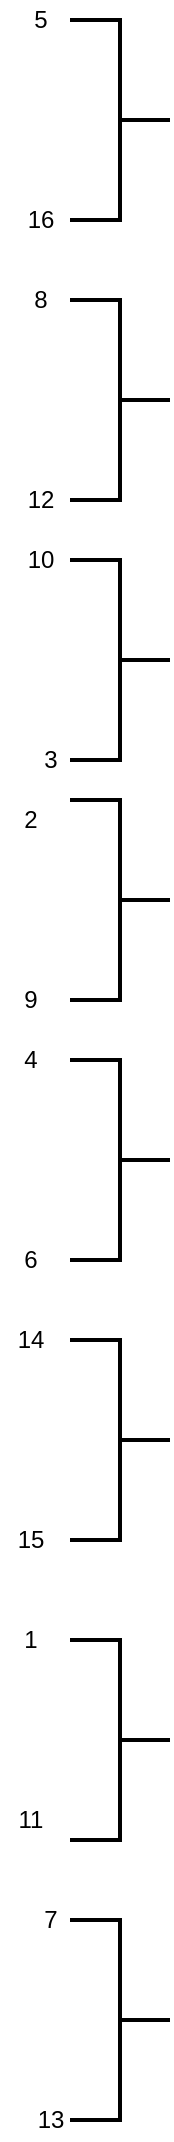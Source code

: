 <mxfile version="14.9.2" type="github">
  <diagram id="bdzbt-g8JPdHo-bGyaI7" name="Page-1">
    <mxGraphModel dx="868" dy="450" grid="1" gridSize="10" guides="1" tooltips="1" connect="1" arrows="1" fold="1" page="1" pageScale="1" pageWidth="827" pageHeight="1169" math="0" shadow="0">
      <root>
        <mxCell id="0" />
        <mxCell id="1" parent="0" />
        <mxCell id="OD_m54Y7WOQXO8dgCZ3U-2" value="" style="strokeWidth=2;html=1;shape=mxgraph.flowchart.annotation_2;align=left;labelPosition=right;pointerEvents=1;rotation=-180;" vertex="1" parent="1">
          <mxGeometry x="120" y="40" width="50" height="100" as="geometry" />
        </mxCell>
        <mxCell id="OD_m54Y7WOQXO8dgCZ3U-3" value="" style="strokeWidth=2;html=1;shape=mxgraph.flowchart.annotation_2;align=left;labelPosition=right;pointerEvents=1;rotation=-180;" vertex="1" parent="1">
          <mxGeometry x="120" y="180" width="50" height="100" as="geometry" />
        </mxCell>
        <mxCell id="OD_m54Y7WOQXO8dgCZ3U-4" value="" style="strokeWidth=2;html=1;shape=mxgraph.flowchart.annotation_2;align=left;labelPosition=right;pointerEvents=1;rotation=-180;" vertex="1" parent="1">
          <mxGeometry x="120" y="310" width="50" height="100" as="geometry" />
        </mxCell>
        <mxCell id="OD_m54Y7WOQXO8dgCZ3U-5" value="" style="strokeWidth=2;html=1;shape=mxgraph.flowchart.annotation_2;align=left;labelPosition=right;pointerEvents=1;rotation=-180;" vertex="1" parent="1">
          <mxGeometry x="120" y="430" width="50" height="100" as="geometry" />
        </mxCell>
        <mxCell id="OD_m54Y7WOQXO8dgCZ3U-6" value="" style="strokeWidth=2;html=1;shape=mxgraph.flowchart.annotation_2;align=left;labelPosition=right;pointerEvents=1;rotation=-180;" vertex="1" parent="1">
          <mxGeometry x="120" y="560" width="50" height="100" as="geometry" />
        </mxCell>
        <mxCell id="OD_m54Y7WOQXO8dgCZ3U-7" value="" style="strokeWidth=2;html=1;shape=mxgraph.flowchart.annotation_2;align=left;labelPosition=right;pointerEvents=1;rotation=-180;" vertex="1" parent="1">
          <mxGeometry x="120" y="700" width="50" height="100" as="geometry" />
        </mxCell>
        <mxCell id="OD_m54Y7WOQXO8dgCZ3U-8" value="5" style="text;html=1;align=center;verticalAlign=middle;resizable=0;points=[];autosize=1;strokeColor=none;" vertex="1" parent="1">
          <mxGeometry x="95" y="30" width="20" height="20" as="geometry" />
        </mxCell>
        <mxCell id="OD_m54Y7WOQXO8dgCZ3U-9" value="16" style="text;html=1;align=center;verticalAlign=middle;resizable=0;points=[];autosize=1;strokeColor=none;" vertex="1" parent="1">
          <mxGeometry x="90" y="130" width="30" height="20" as="geometry" />
        </mxCell>
        <mxCell id="OD_m54Y7WOQXO8dgCZ3U-10" value="8" style="text;html=1;align=center;verticalAlign=middle;resizable=0;points=[];autosize=1;strokeColor=none;" vertex="1" parent="1">
          <mxGeometry x="95" y="170" width="20" height="20" as="geometry" />
        </mxCell>
        <mxCell id="OD_m54Y7WOQXO8dgCZ3U-11" value="12" style="text;html=1;align=center;verticalAlign=middle;resizable=0;points=[];autosize=1;strokeColor=none;" vertex="1" parent="1">
          <mxGeometry x="90" y="270" width="30" height="20" as="geometry" />
        </mxCell>
        <mxCell id="OD_m54Y7WOQXO8dgCZ3U-12" value="10" style="text;html=1;align=center;verticalAlign=middle;resizable=0;points=[];autosize=1;strokeColor=none;" vertex="1" parent="1">
          <mxGeometry x="90" y="300" width="30" height="20" as="geometry" />
        </mxCell>
        <mxCell id="OD_m54Y7WOQXO8dgCZ3U-14" value="3" style="text;html=1;align=center;verticalAlign=middle;resizable=0;points=[];autosize=1;strokeColor=none;" vertex="1" parent="1">
          <mxGeometry x="100" y="400" width="20" height="20" as="geometry" />
        </mxCell>
        <mxCell id="OD_m54Y7WOQXO8dgCZ3U-16" value="2" style="text;html=1;align=center;verticalAlign=middle;resizable=0;points=[];autosize=1;strokeColor=none;" vertex="1" parent="1">
          <mxGeometry x="90" y="430" width="20" height="20" as="geometry" />
        </mxCell>
        <mxCell id="OD_m54Y7WOQXO8dgCZ3U-17" value="9" style="text;html=1;align=center;verticalAlign=middle;resizable=0;points=[];autosize=1;strokeColor=none;" vertex="1" parent="1">
          <mxGeometry x="90" y="520" width="20" height="20" as="geometry" />
        </mxCell>
        <mxCell id="OD_m54Y7WOQXO8dgCZ3U-18" value="4" style="text;html=1;align=center;verticalAlign=middle;resizable=0;points=[];autosize=1;strokeColor=none;" vertex="1" parent="1">
          <mxGeometry x="90" y="550" width="20" height="20" as="geometry" />
        </mxCell>
        <mxCell id="OD_m54Y7WOQXO8dgCZ3U-19" value="6" style="text;html=1;align=center;verticalAlign=middle;resizable=0;points=[];autosize=1;strokeColor=none;" vertex="1" parent="1">
          <mxGeometry x="90" y="650" width="20" height="20" as="geometry" />
        </mxCell>
        <mxCell id="OD_m54Y7WOQXO8dgCZ3U-20" value="" style="strokeWidth=2;html=1;shape=mxgraph.flowchart.annotation_2;align=left;labelPosition=right;pointerEvents=1;rotation=-180;" vertex="1" parent="1">
          <mxGeometry x="120" y="850" width="50" height="100" as="geometry" />
        </mxCell>
        <mxCell id="OD_m54Y7WOQXO8dgCZ3U-21" value="" style="strokeWidth=2;html=1;shape=mxgraph.flowchart.annotation_2;align=left;labelPosition=right;pointerEvents=1;rotation=-180;" vertex="1" parent="1">
          <mxGeometry x="120" y="990" width="50" height="100" as="geometry" />
        </mxCell>
        <mxCell id="OD_m54Y7WOQXO8dgCZ3U-22" value="14" style="text;html=1;align=center;verticalAlign=middle;resizable=0;points=[];autosize=1;strokeColor=none;" vertex="1" parent="1">
          <mxGeometry x="85" y="690" width="30" height="20" as="geometry" />
        </mxCell>
        <mxCell id="OD_m54Y7WOQXO8dgCZ3U-23" value="15" style="text;html=1;align=center;verticalAlign=middle;resizable=0;points=[];autosize=1;strokeColor=none;" vertex="1" parent="1">
          <mxGeometry x="85" y="790" width="30" height="20" as="geometry" />
        </mxCell>
        <mxCell id="OD_m54Y7WOQXO8dgCZ3U-24" value="1" style="text;html=1;align=center;verticalAlign=middle;resizable=0;points=[];autosize=1;strokeColor=none;" vertex="1" parent="1">
          <mxGeometry x="90" y="840" width="20" height="20" as="geometry" />
        </mxCell>
        <mxCell id="OD_m54Y7WOQXO8dgCZ3U-25" value="11" style="text;html=1;align=center;verticalAlign=middle;resizable=0;points=[];autosize=1;strokeColor=none;" vertex="1" parent="1">
          <mxGeometry x="85" y="930" width="30" height="20" as="geometry" />
        </mxCell>
        <mxCell id="OD_m54Y7WOQXO8dgCZ3U-26" value="7" style="text;html=1;align=center;verticalAlign=middle;resizable=0;points=[];autosize=1;strokeColor=none;" vertex="1" parent="1">
          <mxGeometry x="100" y="980" width="20" height="20" as="geometry" />
        </mxCell>
        <mxCell id="OD_m54Y7WOQXO8dgCZ3U-27" value="13" style="text;html=1;align=center;verticalAlign=middle;resizable=0;points=[];autosize=1;strokeColor=none;" vertex="1" parent="1">
          <mxGeometry x="95" y="1080" width="30" height="20" as="geometry" />
        </mxCell>
      </root>
    </mxGraphModel>
  </diagram>
</mxfile>
